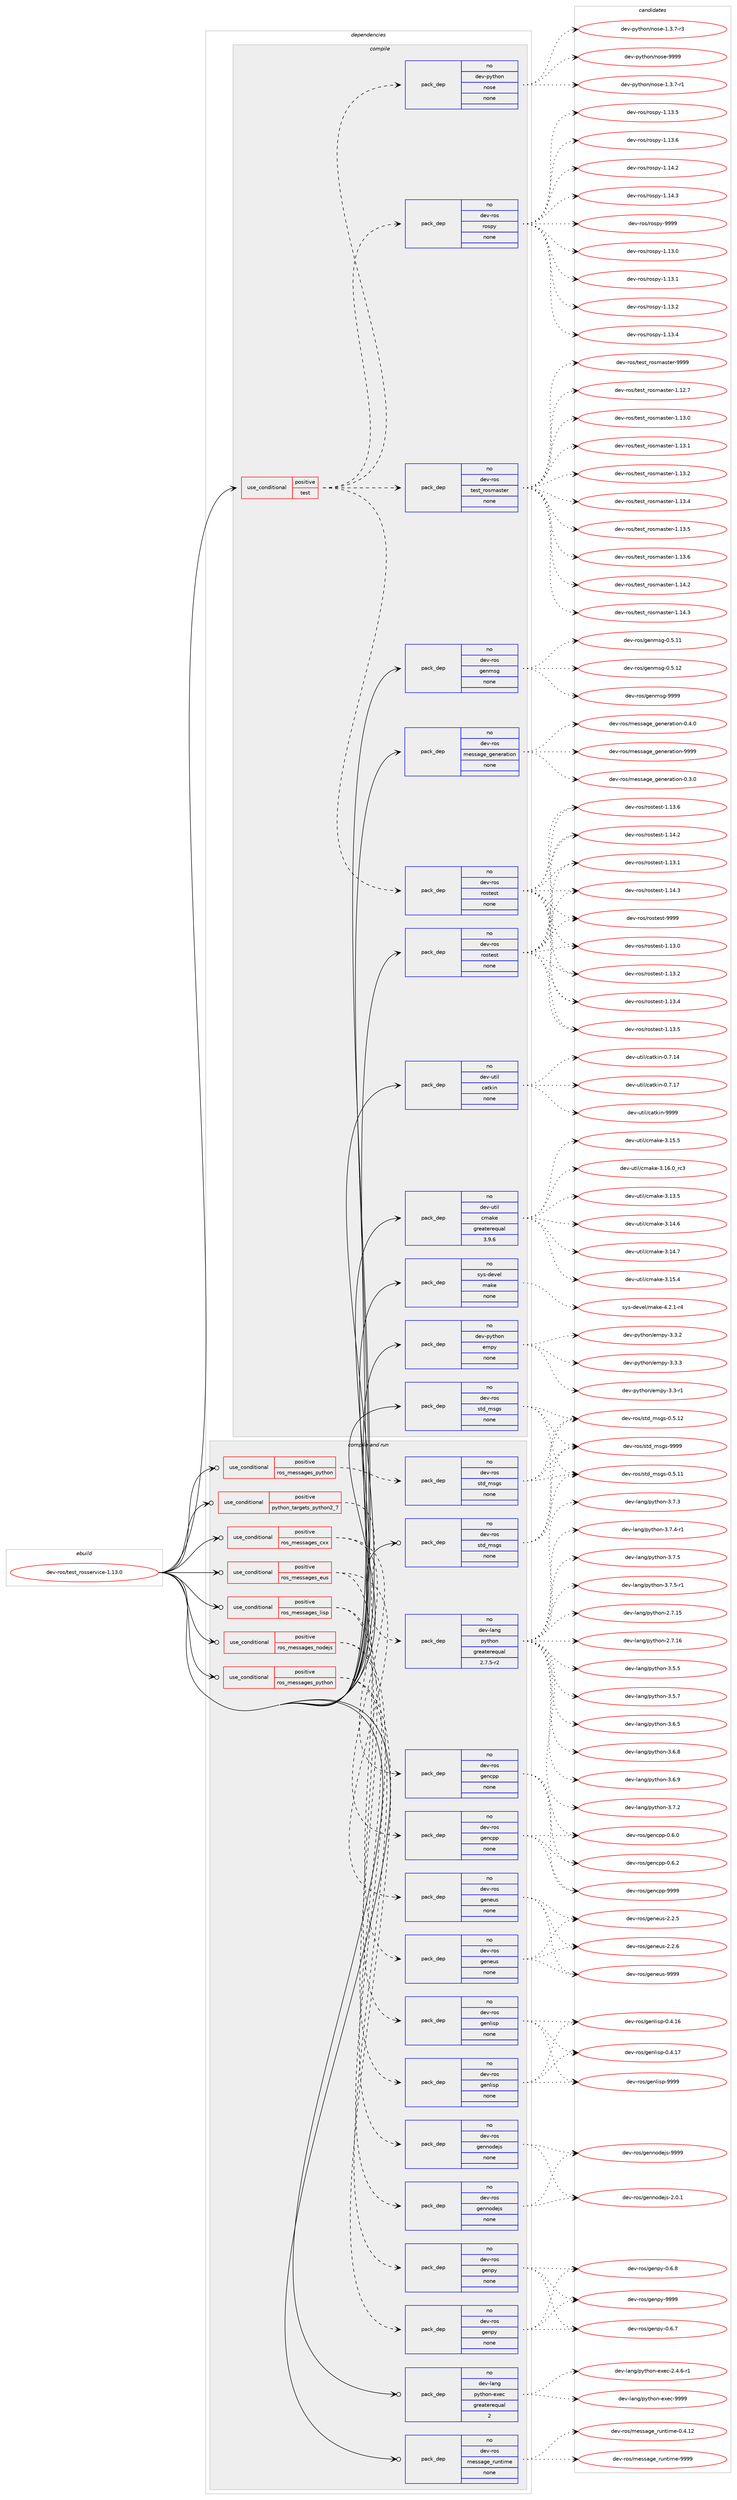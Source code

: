 digraph prolog {

# *************
# Graph options
# *************

newrank=true;
concentrate=true;
compound=true;
graph [rankdir=LR,fontname=Helvetica,fontsize=10,ranksep=1.5];#, ranksep=2.5, nodesep=0.2];
edge  [arrowhead=vee];
node  [fontname=Helvetica,fontsize=10];

# **********
# The ebuild
# **********

subgraph cluster_leftcol {
color=gray;
rank=same;
label=<<i>ebuild</i>>;
id [label="dev-ros/test_rosservice-1.13.0", color=red, width=4, href="../dev-ros/test_rosservice-1.13.0.svg"];
}

# ****************
# The dependencies
# ****************

subgraph cluster_midcol {
color=gray;
label=<<i>dependencies</i>>;
subgraph cluster_compile {
fillcolor="#eeeeee";
style=filled;
label=<<i>compile</i>>;
subgraph cond156098 {
dependency670293 [label=<<TABLE BORDER="0" CELLBORDER="1" CELLSPACING="0" CELLPADDING="4"><TR><TD ROWSPAN="3" CELLPADDING="10">use_conditional</TD></TR><TR><TD>positive</TD></TR><TR><TD>test</TD></TR></TABLE>>, shape=none, color=red];
subgraph pack502289 {
dependency670294 [label=<<TABLE BORDER="0" CELLBORDER="1" CELLSPACING="0" CELLPADDING="4" WIDTH="220"><TR><TD ROWSPAN="6" CELLPADDING="30">pack_dep</TD></TR><TR><TD WIDTH="110">no</TD></TR><TR><TD>dev-ros</TD></TR><TR><TD>test_rosmaster</TD></TR><TR><TD>none</TD></TR><TR><TD></TD></TR></TABLE>>, shape=none, color=blue];
}
dependency670293:e -> dependency670294:w [weight=20,style="dashed",arrowhead="vee"];
subgraph pack502290 {
dependency670295 [label=<<TABLE BORDER="0" CELLBORDER="1" CELLSPACING="0" CELLPADDING="4" WIDTH="220"><TR><TD ROWSPAN="6" CELLPADDING="30">pack_dep</TD></TR><TR><TD WIDTH="110">no</TD></TR><TR><TD>dev-ros</TD></TR><TR><TD>rospy</TD></TR><TR><TD>none</TD></TR><TR><TD></TD></TR></TABLE>>, shape=none, color=blue];
}
dependency670293:e -> dependency670295:w [weight=20,style="dashed",arrowhead="vee"];
subgraph pack502291 {
dependency670296 [label=<<TABLE BORDER="0" CELLBORDER="1" CELLSPACING="0" CELLPADDING="4" WIDTH="220"><TR><TD ROWSPAN="6" CELLPADDING="30">pack_dep</TD></TR><TR><TD WIDTH="110">no</TD></TR><TR><TD>dev-ros</TD></TR><TR><TD>rostest</TD></TR><TR><TD>none</TD></TR><TR><TD></TD></TR></TABLE>>, shape=none, color=blue];
}
dependency670293:e -> dependency670296:w [weight=20,style="dashed",arrowhead="vee"];
subgraph pack502292 {
dependency670297 [label=<<TABLE BORDER="0" CELLBORDER="1" CELLSPACING="0" CELLPADDING="4" WIDTH="220"><TR><TD ROWSPAN="6" CELLPADDING="30">pack_dep</TD></TR><TR><TD WIDTH="110">no</TD></TR><TR><TD>dev-python</TD></TR><TR><TD>nose</TD></TR><TR><TD>none</TD></TR><TR><TD></TD></TR></TABLE>>, shape=none, color=blue];
}
dependency670293:e -> dependency670297:w [weight=20,style="dashed",arrowhead="vee"];
}
id:e -> dependency670293:w [weight=20,style="solid",arrowhead="vee"];
subgraph pack502293 {
dependency670298 [label=<<TABLE BORDER="0" CELLBORDER="1" CELLSPACING="0" CELLPADDING="4" WIDTH="220"><TR><TD ROWSPAN="6" CELLPADDING="30">pack_dep</TD></TR><TR><TD WIDTH="110">no</TD></TR><TR><TD>dev-python</TD></TR><TR><TD>empy</TD></TR><TR><TD>none</TD></TR><TR><TD></TD></TR></TABLE>>, shape=none, color=blue];
}
id:e -> dependency670298:w [weight=20,style="solid",arrowhead="vee"];
subgraph pack502294 {
dependency670299 [label=<<TABLE BORDER="0" CELLBORDER="1" CELLSPACING="0" CELLPADDING="4" WIDTH="220"><TR><TD ROWSPAN="6" CELLPADDING="30">pack_dep</TD></TR><TR><TD WIDTH="110">no</TD></TR><TR><TD>dev-ros</TD></TR><TR><TD>genmsg</TD></TR><TR><TD>none</TD></TR><TR><TD></TD></TR></TABLE>>, shape=none, color=blue];
}
id:e -> dependency670299:w [weight=20,style="solid",arrowhead="vee"];
subgraph pack502295 {
dependency670300 [label=<<TABLE BORDER="0" CELLBORDER="1" CELLSPACING="0" CELLPADDING="4" WIDTH="220"><TR><TD ROWSPAN="6" CELLPADDING="30">pack_dep</TD></TR><TR><TD WIDTH="110">no</TD></TR><TR><TD>dev-ros</TD></TR><TR><TD>message_generation</TD></TR><TR><TD>none</TD></TR><TR><TD></TD></TR></TABLE>>, shape=none, color=blue];
}
id:e -> dependency670300:w [weight=20,style="solid",arrowhead="vee"];
subgraph pack502296 {
dependency670301 [label=<<TABLE BORDER="0" CELLBORDER="1" CELLSPACING="0" CELLPADDING="4" WIDTH="220"><TR><TD ROWSPAN="6" CELLPADDING="30">pack_dep</TD></TR><TR><TD WIDTH="110">no</TD></TR><TR><TD>dev-ros</TD></TR><TR><TD>rostest</TD></TR><TR><TD>none</TD></TR><TR><TD></TD></TR></TABLE>>, shape=none, color=blue];
}
id:e -> dependency670301:w [weight=20,style="solid",arrowhead="vee"];
subgraph pack502297 {
dependency670302 [label=<<TABLE BORDER="0" CELLBORDER="1" CELLSPACING="0" CELLPADDING="4" WIDTH="220"><TR><TD ROWSPAN="6" CELLPADDING="30">pack_dep</TD></TR><TR><TD WIDTH="110">no</TD></TR><TR><TD>dev-ros</TD></TR><TR><TD>std_msgs</TD></TR><TR><TD>none</TD></TR><TR><TD></TD></TR></TABLE>>, shape=none, color=blue];
}
id:e -> dependency670302:w [weight=20,style="solid",arrowhead="vee"];
subgraph pack502298 {
dependency670303 [label=<<TABLE BORDER="0" CELLBORDER="1" CELLSPACING="0" CELLPADDING="4" WIDTH="220"><TR><TD ROWSPAN="6" CELLPADDING="30">pack_dep</TD></TR><TR><TD WIDTH="110">no</TD></TR><TR><TD>dev-util</TD></TR><TR><TD>catkin</TD></TR><TR><TD>none</TD></TR><TR><TD></TD></TR></TABLE>>, shape=none, color=blue];
}
id:e -> dependency670303:w [weight=20,style="solid",arrowhead="vee"];
subgraph pack502299 {
dependency670304 [label=<<TABLE BORDER="0" CELLBORDER="1" CELLSPACING="0" CELLPADDING="4" WIDTH="220"><TR><TD ROWSPAN="6" CELLPADDING="30">pack_dep</TD></TR><TR><TD WIDTH="110">no</TD></TR><TR><TD>dev-util</TD></TR><TR><TD>cmake</TD></TR><TR><TD>greaterequal</TD></TR><TR><TD>3.9.6</TD></TR></TABLE>>, shape=none, color=blue];
}
id:e -> dependency670304:w [weight=20,style="solid",arrowhead="vee"];
subgraph pack502300 {
dependency670305 [label=<<TABLE BORDER="0" CELLBORDER="1" CELLSPACING="0" CELLPADDING="4" WIDTH="220"><TR><TD ROWSPAN="6" CELLPADDING="30">pack_dep</TD></TR><TR><TD WIDTH="110">no</TD></TR><TR><TD>sys-devel</TD></TR><TR><TD>make</TD></TR><TR><TD>none</TD></TR><TR><TD></TD></TR></TABLE>>, shape=none, color=blue];
}
id:e -> dependency670305:w [weight=20,style="solid",arrowhead="vee"];
}
subgraph cluster_compileandrun {
fillcolor="#eeeeee";
style=filled;
label=<<i>compile and run</i>>;
subgraph cond156099 {
dependency670306 [label=<<TABLE BORDER="0" CELLBORDER="1" CELLSPACING="0" CELLPADDING="4"><TR><TD ROWSPAN="3" CELLPADDING="10">use_conditional</TD></TR><TR><TD>positive</TD></TR><TR><TD>python_targets_python2_7</TD></TR></TABLE>>, shape=none, color=red];
subgraph pack502301 {
dependency670307 [label=<<TABLE BORDER="0" CELLBORDER="1" CELLSPACING="0" CELLPADDING="4" WIDTH="220"><TR><TD ROWSPAN="6" CELLPADDING="30">pack_dep</TD></TR><TR><TD WIDTH="110">no</TD></TR><TR><TD>dev-lang</TD></TR><TR><TD>python</TD></TR><TR><TD>greaterequal</TD></TR><TR><TD>2.7.5-r2</TD></TR></TABLE>>, shape=none, color=blue];
}
dependency670306:e -> dependency670307:w [weight=20,style="dashed",arrowhead="vee"];
}
id:e -> dependency670306:w [weight=20,style="solid",arrowhead="odotvee"];
subgraph cond156100 {
dependency670308 [label=<<TABLE BORDER="0" CELLBORDER="1" CELLSPACING="0" CELLPADDING="4"><TR><TD ROWSPAN="3" CELLPADDING="10">use_conditional</TD></TR><TR><TD>positive</TD></TR><TR><TD>ros_messages_cxx</TD></TR></TABLE>>, shape=none, color=red];
subgraph pack502302 {
dependency670309 [label=<<TABLE BORDER="0" CELLBORDER="1" CELLSPACING="0" CELLPADDING="4" WIDTH="220"><TR><TD ROWSPAN="6" CELLPADDING="30">pack_dep</TD></TR><TR><TD WIDTH="110">no</TD></TR><TR><TD>dev-ros</TD></TR><TR><TD>gencpp</TD></TR><TR><TD>none</TD></TR><TR><TD></TD></TR></TABLE>>, shape=none, color=blue];
}
dependency670308:e -> dependency670309:w [weight=20,style="dashed",arrowhead="vee"];
subgraph pack502303 {
dependency670310 [label=<<TABLE BORDER="0" CELLBORDER="1" CELLSPACING="0" CELLPADDING="4" WIDTH="220"><TR><TD ROWSPAN="6" CELLPADDING="30">pack_dep</TD></TR><TR><TD WIDTH="110">no</TD></TR><TR><TD>dev-ros</TD></TR><TR><TD>gencpp</TD></TR><TR><TD>none</TD></TR><TR><TD></TD></TR></TABLE>>, shape=none, color=blue];
}
dependency670308:e -> dependency670310:w [weight=20,style="dashed",arrowhead="vee"];
}
id:e -> dependency670308:w [weight=20,style="solid",arrowhead="odotvee"];
subgraph cond156101 {
dependency670311 [label=<<TABLE BORDER="0" CELLBORDER="1" CELLSPACING="0" CELLPADDING="4"><TR><TD ROWSPAN="3" CELLPADDING="10">use_conditional</TD></TR><TR><TD>positive</TD></TR><TR><TD>ros_messages_eus</TD></TR></TABLE>>, shape=none, color=red];
subgraph pack502304 {
dependency670312 [label=<<TABLE BORDER="0" CELLBORDER="1" CELLSPACING="0" CELLPADDING="4" WIDTH="220"><TR><TD ROWSPAN="6" CELLPADDING="30">pack_dep</TD></TR><TR><TD WIDTH="110">no</TD></TR><TR><TD>dev-ros</TD></TR><TR><TD>geneus</TD></TR><TR><TD>none</TD></TR><TR><TD></TD></TR></TABLE>>, shape=none, color=blue];
}
dependency670311:e -> dependency670312:w [weight=20,style="dashed",arrowhead="vee"];
subgraph pack502305 {
dependency670313 [label=<<TABLE BORDER="0" CELLBORDER="1" CELLSPACING="0" CELLPADDING="4" WIDTH="220"><TR><TD ROWSPAN="6" CELLPADDING="30">pack_dep</TD></TR><TR><TD WIDTH="110">no</TD></TR><TR><TD>dev-ros</TD></TR><TR><TD>geneus</TD></TR><TR><TD>none</TD></TR><TR><TD></TD></TR></TABLE>>, shape=none, color=blue];
}
dependency670311:e -> dependency670313:w [weight=20,style="dashed",arrowhead="vee"];
}
id:e -> dependency670311:w [weight=20,style="solid",arrowhead="odotvee"];
subgraph cond156102 {
dependency670314 [label=<<TABLE BORDER="0" CELLBORDER="1" CELLSPACING="0" CELLPADDING="4"><TR><TD ROWSPAN="3" CELLPADDING="10">use_conditional</TD></TR><TR><TD>positive</TD></TR><TR><TD>ros_messages_lisp</TD></TR></TABLE>>, shape=none, color=red];
subgraph pack502306 {
dependency670315 [label=<<TABLE BORDER="0" CELLBORDER="1" CELLSPACING="0" CELLPADDING="4" WIDTH="220"><TR><TD ROWSPAN="6" CELLPADDING="30">pack_dep</TD></TR><TR><TD WIDTH="110">no</TD></TR><TR><TD>dev-ros</TD></TR><TR><TD>genlisp</TD></TR><TR><TD>none</TD></TR><TR><TD></TD></TR></TABLE>>, shape=none, color=blue];
}
dependency670314:e -> dependency670315:w [weight=20,style="dashed",arrowhead="vee"];
subgraph pack502307 {
dependency670316 [label=<<TABLE BORDER="0" CELLBORDER="1" CELLSPACING="0" CELLPADDING="4" WIDTH="220"><TR><TD ROWSPAN="6" CELLPADDING="30">pack_dep</TD></TR><TR><TD WIDTH="110">no</TD></TR><TR><TD>dev-ros</TD></TR><TR><TD>genlisp</TD></TR><TR><TD>none</TD></TR><TR><TD></TD></TR></TABLE>>, shape=none, color=blue];
}
dependency670314:e -> dependency670316:w [weight=20,style="dashed",arrowhead="vee"];
}
id:e -> dependency670314:w [weight=20,style="solid",arrowhead="odotvee"];
subgraph cond156103 {
dependency670317 [label=<<TABLE BORDER="0" CELLBORDER="1" CELLSPACING="0" CELLPADDING="4"><TR><TD ROWSPAN="3" CELLPADDING="10">use_conditional</TD></TR><TR><TD>positive</TD></TR><TR><TD>ros_messages_nodejs</TD></TR></TABLE>>, shape=none, color=red];
subgraph pack502308 {
dependency670318 [label=<<TABLE BORDER="0" CELLBORDER="1" CELLSPACING="0" CELLPADDING="4" WIDTH="220"><TR><TD ROWSPAN="6" CELLPADDING="30">pack_dep</TD></TR><TR><TD WIDTH="110">no</TD></TR><TR><TD>dev-ros</TD></TR><TR><TD>gennodejs</TD></TR><TR><TD>none</TD></TR><TR><TD></TD></TR></TABLE>>, shape=none, color=blue];
}
dependency670317:e -> dependency670318:w [weight=20,style="dashed",arrowhead="vee"];
subgraph pack502309 {
dependency670319 [label=<<TABLE BORDER="0" CELLBORDER="1" CELLSPACING="0" CELLPADDING="4" WIDTH="220"><TR><TD ROWSPAN="6" CELLPADDING="30">pack_dep</TD></TR><TR><TD WIDTH="110">no</TD></TR><TR><TD>dev-ros</TD></TR><TR><TD>gennodejs</TD></TR><TR><TD>none</TD></TR><TR><TD></TD></TR></TABLE>>, shape=none, color=blue];
}
dependency670317:e -> dependency670319:w [weight=20,style="dashed",arrowhead="vee"];
}
id:e -> dependency670317:w [weight=20,style="solid",arrowhead="odotvee"];
subgraph cond156104 {
dependency670320 [label=<<TABLE BORDER="0" CELLBORDER="1" CELLSPACING="0" CELLPADDING="4"><TR><TD ROWSPAN="3" CELLPADDING="10">use_conditional</TD></TR><TR><TD>positive</TD></TR><TR><TD>ros_messages_python</TD></TR></TABLE>>, shape=none, color=red];
subgraph pack502310 {
dependency670321 [label=<<TABLE BORDER="0" CELLBORDER="1" CELLSPACING="0" CELLPADDING="4" WIDTH="220"><TR><TD ROWSPAN="6" CELLPADDING="30">pack_dep</TD></TR><TR><TD WIDTH="110">no</TD></TR><TR><TD>dev-ros</TD></TR><TR><TD>genpy</TD></TR><TR><TD>none</TD></TR><TR><TD></TD></TR></TABLE>>, shape=none, color=blue];
}
dependency670320:e -> dependency670321:w [weight=20,style="dashed",arrowhead="vee"];
subgraph pack502311 {
dependency670322 [label=<<TABLE BORDER="0" CELLBORDER="1" CELLSPACING="0" CELLPADDING="4" WIDTH="220"><TR><TD ROWSPAN="6" CELLPADDING="30">pack_dep</TD></TR><TR><TD WIDTH="110">no</TD></TR><TR><TD>dev-ros</TD></TR><TR><TD>genpy</TD></TR><TR><TD>none</TD></TR><TR><TD></TD></TR></TABLE>>, shape=none, color=blue];
}
dependency670320:e -> dependency670322:w [weight=20,style="dashed",arrowhead="vee"];
}
id:e -> dependency670320:w [weight=20,style="solid",arrowhead="odotvee"];
subgraph cond156105 {
dependency670323 [label=<<TABLE BORDER="0" CELLBORDER="1" CELLSPACING="0" CELLPADDING="4"><TR><TD ROWSPAN="3" CELLPADDING="10">use_conditional</TD></TR><TR><TD>positive</TD></TR><TR><TD>ros_messages_python</TD></TR></TABLE>>, shape=none, color=red];
subgraph pack502312 {
dependency670324 [label=<<TABLE BORDER="0" CELLBORDER="1" CELLSPACING="0" CELLPADDING="4" WIDTH="220"><TR><TD ROWSPAN="6" CELLPADDING="30">pack_dep</TD></TR><TR><TD WIDTH="110">no</TD></TR><TR><TD>dev-ros</TD></TR><TR><TD>std_msgs</TD></TR><TR><TD>none</TD></TR><TR><TD></TD></TR></TABLE>>, shape=none, color=blue];
}
dependency670323:e -> dependency670324:w [weight=20,style="dashed",arrowhead="vee"];
}
id:e -> dependency670323:w [weight=20,style="solid",arrowhead="odotvee"];
subgraph pack502313 {
dependency670325 [label=<<TABLE BORDER="0" CELLBORDER="1" CELLSPACING="0" CELLPADDING="4" WIDTH="220"><TR><TD ROWSPAN="6" CELLPADDING="30">pack_dep</TD></TR><TR><TD WIDTH="110">no</TD></TR><TR><TD>dev-lang</TD></TR><TR><TD>python-exec</TD></TR><TR><TD>greaterequal</TD></TR><TR><TD>2</TD></TR></TABLE>>, shape=none, color=blue];
}
id:e -> dependency670325:w [weight=20,style="solid",arrowhead="odotvee"];
subgraph pack502314 {
dependency670326 [label=<<TABLE BORDER="0" CELLBORDER="1" CELLSPACING="0" CELLPADDING="4" WIDTH="220"><TR><TD ROWSPAN="6" CELLPADDING="30">pack_dep</TD></TR><TR><TD WIDTH="110">no</TD></TR><TR><TD>dev-ros</TD></TR><TR><TD>message_runtime</TD></TR><TR><TD>none</TD></TR><TR><TD></TD></TR></TABLE>>, shape=none, color=blue];
}
id:e -> dependency670326:w [weight=20,style="solid",arrowhead="odotvee"];
subgraph pack502315 {
dependency670327 [label=<<TABLE BORDER="0" CELLBORDER="1" CELLSPACING="0" CELLPADDING="4" WIDTH="220"><TR><TD ROWSPAN="6" CELLPADDING="30">pack_dep</TD></TR><TR><TD WIDTH="110">no</TD></TR><TR><TD>dev-ros</TD></TR><TR><TD>std_msgs</TD></TR><TR><TD>none</TD></TR><TR><TD></TD></TR></TABLE>>, shape=none, color=blue];
}
id:e -> dependency670327:w [weight=20,style="solid",arrowhead="odotvee"];
}
subgraph cluster_run {
fillcolor="#eeeeee";
style=filled;
label=<<i>run</i>>;
}
}

# **************
# The candidates
# **************

subgraph cluster_choices {
rank=same;
color=gray;
label=<<i>candidates</i>>;

subgraph choice502289 {
color=black;
nodesep=1;
choice1001011184511411111547116101115116951141111151099711511610111445494649504655 [label="dev-ros/test_rosmaster-1.12.7", color=red, width=4,href="../dev-ros/test_rosmaster-1.12.7.svg"];
choice1001011184511411111547116101115116951141111151099711511610111445494649514648 [label="dev-ros/test_rosmaster-1.13.0", color=red, width=4,href="../dev-ros/test_rosmaster-1.13.0.svg"];
choice1001011184511411111547116101115116951141111151099711511610111445494649514649 [label="dev-ros/test_rosmaster-1.13.1", color=red, width=4,href="../dev-ros/test_rosmaster-1.13.1.svg"];
choice1001011184511411111547116101115116951141111151099711511610111445494649514650 [label="dev-ros/test_rosmaster-1.13.2", color=red, width=4,href="../dev-ros/test_rosmaster-1.13.2.svg"];
choice1001011184511411111547116101115116951141111151099711511610111445494649514652 [label="dev-ros/test_rosmaster-1.13.4", color=red, width=4,href="../dev-ros/test_rosmaster-1.13.4.svg"];
choice1001011184511411111547116101115116951141111151099711511610111445494649514653 [label="dev-ros/test_rosmaster-1.13.5", color=red, width=4,href="../dev-ros/test_rosmaster-1.13.5.svg"];
choice1001011184511411111547116101115116951141111151099711511610111445494649514654 [label="dev-ros/test_rosmaster-1.13.6", color=red, width=4,href="../dev-ros/test_rosmaster-1.13.6.svg"];
choice1001011184511411111547116101115116951141111151099711511610111445494649524650 [label="dev-ros/test_rosmaster-1.14.2", color=red, width=4,href="../dev-ros/test_rosmaster-1.14.2.svg"];
choice1001011184511411111547116101115116951141111151099711511610111445494649524651 [label="dev-ros/test_rosmaster-1.14.3", color=red, width=4,href="../dev-ros/test_rosmaster-1.14.3.svg"];
choice100101118451141111154711610111511695114111115109971151161011144557575757 [label="dev-ros/test_rosmaster-9999", color=red, width=4,href="../dev-ros/test_rosmaster-9999.svg"];
dependency670294:e -> choice1001011184511411111547116101115116951141111151099711511610111445494649504655:w [style=dotted,weight="100"];
dependency670294:e -> choice1001011184511411111547116101115116951141111151099711511610111445494649514648:w [style=dotted,weight="100"];
dependency670294:e -> choice1001011184511411111547116101115116951141111151099711511610111445494649514649:w [style=dotted,weight="100"];
dependency670294:e -> choice1001011184511411111547116101115116951141111151099711511610111445494649514650:w [style=dotted,weight="100"];
dependency670294:e -> choice1001011184511411111547116101115116951141111151099711511610111445494649514652:w [style=dotted,weight="100"];
dependency670294:e -> choice1001011184511411111547116101115116951141111151099711511610111445494649514653:w [style=dotted,weight="100"];
dependency670294:e -> choice1001011184511411111547116101115116951141111151099711511610111445494649514654:w [style=dotted,weight="100"];
dependency670294:e -> choice1001011184511411111547116101115116951141111151099711511610111445494649524650:w [style=dotted,weight="100"];
dependency670294:e -> choice1001011184511411111547116101115116951141111151099711511610111445494649524651:w [style=dotted,weight="100"];
dependency670294:e -> choice100101118451141111154711610111511695114111115109971151161011144557575757:w [style=dotted,weight="100"];
}
subgraph choice502290 {
color=black;
nodesep=1;
choice100101118451141111154711411111511212145494649514648 [label="dev-ros/rospy-1.13.0", color=red, width=4,href="../dev-ros/rospy-1.13.0.svg"];
choice100101118451141111154711411111511212145494649514649 [label="dev-ros/rospy-1.13.1", color=red, width=4,href="../dev-ros/rospy-1.13.1.svg"];
choice100101118451141111154711411111511212145494649514650 [label="dev-ros/rospy-1.13.2", color=red, width=4,href="../dev-ros/rospy-1.13.2.svg"];
choice100101118451141111154711411111511212145494649514652 [label="dev-ros/rospy-1.13.4", color=red, width=4,href="../dev-ros/rospy-1.13.4.svg"];
choice100101118451141111154711411111511212145494649514653 [label="dev-ros/rospy-1.13.5", color=red, width=4,href="../dev-ros/rospy-1.13.5.svg"];
choice100101118451141111154711411111511212145494649514654 [label="dev-ros/rospy-1.13.6", color=red, width=4,href="../dev-ros/rospy-1.13.6.svg"];
choice100101118451141111154711411111511212145494649524650 [label="dev-ros/rospy-1.14.2", color=red, width=4,href="../dev-ros/rospy-1.14.2.svg"];
choice100101118451141111154711411111511212145494649524651 [label="dev-ros/rospy-1.14.3", color=red, width=4,href="../dev-ros/rospy-1.14.3.svg"];
choice10010111845114111115471141111151121214557575757 [label="dev-ros/rospy-9999", color=red, width=4,href="../dev-ros/rospy-9999.svg"];
dependency670295:e -> choice100101118451141111154711411111511212145494649514648:w [style=dotted,weight="100"];
dependency670295:e -> choice100101118451141111154711411111511212145494649514649:w [style=dotted,weight="100"];
dependency670295:e -> choice100101118451141111154711411111511212145494649514650:w [style=dotted,weight="100"];
dependency670295:e -> choice100101118451141111154711411111511212145494649514652:w [style=dotted,weight="100"];
dependency670295:e -> choice100101118451141111154711411111511212145494649514653:w [style=dotted,weight="100"];
dependency670295:e -> choice100101118451141111154711411111511212145494649514654:w [style=dotted,weight="100"];
dependency670295:e -> choice100101118451141111154711411111511212145494649524650:w [style=dotted,weight="100"];
dependency670295:e -> choice100101118451141111154711411111511212145494649524651:w [style=dotted,weight="100"];
dependency670295:e -> choice10010111845114111115471141111151121214557575757:w [style=dotted,weight="100"];
}
subgraph choice502291 {
color=black;
nodesep=1;
choice100101118451141111154711411111511610111511645494649514648 [label="dev-ros/rostest-1.13.0", color=red, width=4,href="../dev-ros/rostest-1.13.0.svg"];
choice100101118451141111154711411111511610111511645494649514649 [label="dev-ros/rostest-1.13.1", color=red, width=4,href="../dev-ros/rostest-1.13.1.svg"];
choice100101118451141111154711411111511610111511645494649514650 [label="dev-ros/rostest-1.13.2", color=red, width=4,href="../dev-ros/rostest-1.13.2.svg"];
choice100101118451141111154711411111511610111511645494649514652 [label="dev-ros/rostest-1.13.4", color=red, width=4,href="../dev-ros/rostest-1.13.4.svg"];
choice100101118451141111154711411111511610111511645494649514653 [label="dev-ros/rostest-1.13.5", color=red, width=4,href="../dev-ros/rostest-1.13.5.svg"];
choice100101118451141111154711411111511610111511645494649514654 [label="dev-ros/rostest-1.13.6", color=red, width=4,href="../dev-ros/rostest-1.13.6.svg"];
choice100101118451141111154711411111511610111511645494649524650 [label="dev-ros/rostest-1.14.2", color=red, width=4,href="../dev-ros/rostest-1.14.2.svg"];
choice100101118451141111154711411111511610111511645494649524651 [label="dev-ros/rostest-1.14.3", color=red, width=4,href="../dev-ros/rostest-1.14.3.svg"];
choice10010111845114111115471141111151161011151164557575757 [label="dev-ros/rostest-9999", color=red, width=4,href="../dev-ros/rostest-9999.svg"];
dependency670296:e -> choice100101118451141111154711411111511610111511645494649514648:w [style=dotted,weight="100"];
dependency670296:e -> choice100101118451141111154711411111511610111511645494649514649:w [style=dotted,weight="100"];
dependency670296:e -> choice100101118451141111154711411111511610111511645494649514650:w [style=dotted,weight="100"];
dependency670296:e -> choice100101118451141111154711411111511610111511645494649514652:w [style=dotted,weight="100"];
dependency670296:e -> choice100101118451141111154711411111511610111511645494649514653:w [style=dotted,weight="100"];
dependency670296:e -> choice100101118451141111154711411111511610111511645494649514654:w [style=dotted,weight="100"];
dependency670296:e -> choice100101118451141111154711411111511610111511645494649524650:w [style=dotted,weight="100"];
dependency670296:e -> choice100101118451141111154711411111511610111511645494649524651:w [style=dotted,weight="100"];
dependency670296:e -> choice10010111845114111115471141111151161011151164557575757:w [style=dotted,weight="100"];
}
subgraph choice502292 {
color=black;
nodesep=1;
choice10010111845112121116104111110471101111151014549465146554511449 [label="dev-python/nose-1.3.7-r1", color=red, width=4,href="../dev-python/nose-1.3.7-r1.svg"];
choice10010111845112121116104111110471101111151014549465146554511451 [label="dev-python/nose-1.3.7-r3", color=red, width=4,href="../dev-python/nose-1.3.7-r3.svg"];
choice10010111845112121116104111110471101111151014557575757 [label="dev-python/nose-9999", color=red, width=4,href="../dev-python/nose-9999.svg"];
dependency670297:e -> choice10010111845112121116104111110471101111151014549465146554511449:w [style=dotted,weight="100"];
dependency670297:e -> choice10010111845112121116104111110471101111151014549465146554511451:w [style=dotted,weight="100"];
dependency670297:e -> choice10010111845112121116104111110471101111151014557575757:w [style=dotted,weight="100"];
}
subgraph choice502293 {
color=black;
nodesep=1;
choice1001011184511212111610411111047101109112121455146514511449 [label="dev-python/empy-3.3-r1", color=red, width=4,href="../dev-python/empy-3.3-r1.svg"];
choice1001011184511212111610411111047101109112121455146514650 [label="dev-python/empy-3.3.2", color=red, width=4,href="../dev-python/empy-3.3.2.svg"];
choice1001011184511212111610411111047101109112121455146514651 [label="dev-python/empy-3.3.3", color=red, width=4,href="../dev-python/empy-3.3.3.svg"];
dependency670298:e -> choice1001011184511212111610411111047101109112121455146514511449:w [style=dotted,weight="100"];
dependency670298:e -> choice1001011184511212111610411111047101109112121455146514650:w [style=dotted,weight="100"];
dependency670298:e -> choice1001011184511212111610411111047101109112121455146514651:w [style=dotted,weight="100"];
}
subgraph choice502294 {
color=black;
nodesep=1;
choice100101118451141111154710310111010911510345484653464949 [label="dev-ros/genmsg-0.5.11", color=red, width=4,href="../dev-ros/genmsg-0.5.11.svg"];
choice100101118451141111154710310111010911510345484653464950 [label="dev-ros/genmsg-0.5.12", color=red, width=4,href="../dev-ros/genmsg-0.5.12.svg"];
choice10010111845114111115471031011101091151034557575757 [label="dev-ros/genmsg-9999", color=red, width=4,href="../dev-ros/genmsg-9999.svg"];
dependency670299:e -> choice100101118451141111154710310111010911510345484653464949:w [style=dotted,weight="100"];
dependency670299:e -> choice100101118451141111154710310111010911510345484653464950:w [style=dotted,weight="100"];
dependency670299:e -> choice10010111845114111115471031011101091151034557575757:w [style=dotted,weight="100"];
}
subgraph choice502295 {
color=black;
nodesep=1;
choice1001011184511411111547109101115115971031019510310111010111497116105111110454846514648 [label="dev-ros/message_generation-0.3.0", color=red, width=4,href="../dev-ros/message_generation-0.3.0.svg"];
choice1001011184511411111547109101115115971031019510310111010111497116105111110454846524648 [label="dev-ros/message_generation-0.4.0", color=red, width=4,href="../dev-ros/message_generation-0.4.0.svg"];
choice10010111845114111115471091011151159710310195103101110101114971161051111104557575757 [label="dev-ros/message_generation-9999", color=red, width=4,href="../dev-ros/message_generation-9999.svg"];
dependency670300:e -> choice1001011184511411111547109101115115971031019510310111010111497116105111110454846514648:w [style=dotted,weight="100"];
dependency670300:e -> choice1001011184511411111547109101115115971031019510310111010111497116105111110454846524648:w [style=dotted,weight="100"];
dependency670300:e -> choice10010111845114111115471091011151159710310195103101110101114971161051111104557575757:w [style=dotted,weight="100"];
}
subgraph choice502296 {
color=black;
nodesep=1;
choice100101118451141111154711411111511610111511645494649514648 [label="dev-ros/rostest-1.13.0", color=red, width=4,href="../dev-ros/rostest-1.13.0.svg"];
choice100101118451141111154711411111511610111511645494649514649 [label="dev-ros/rostest-1.13.1", color=red, width=4,href="../dev-ros/rostest-1.13.1.svg"];
choice100101118451141111154711411111511610111511645494649514650 [label="dev-ros/rostest-1.13.2", color=red, width=4,href="../dev-ros/rostest-1.13.2.svg"];
choice100101118451141111154711411111511610111511645494649514652 [label="dev-ros/rostest-1.13.4", color=red, width=4,href="../dev-ros/rostest-1.13.4.svg"];
choice100101118451141111154711411111511610111511645494649514653 [label="dev-ros/rostest-1.13.5", color=red, width=4,href="../dev-ros/rostest-1.13.5.svg"];
choice100101118451141111154711411111511610111511645494649514654 [label="dev-ros/rostest-1.13.6", color=red, width=4,href="../dev-ros/rostest-1.13.6.svg"];
choice100101118451141111154711411111511610111511645494649524650 [label="dev-ros/rostest-1.14.2", color=red, width=4,href="../dev-ros/rostest-1.14.2.svg"];
choice100101118451141111154711411111511610111511645494649524651 [label="dev-ros/rostest-1.14.3", color=red, width=4,href="../dev-ros/rostest-1.14.3.svg"];
choice10010111845114111115471141111151161011151164557575757 [label="dev-ros/rostest-9999", color=red, width=4,href="../dev-ros/rostest-9999.svg"];
dependency670301:e -> choice100101118451141111154711411111511610111511645494649514648:w [style=dotted,weight="100"];
dependency670301:e -> choice100101118451141111154711411111511610111511645494649514649:w [style=dotted,weight="100"];
dependency670301:e -> choice100101118451141111154711411111511610111511645494649514650:w [style=dotted,weight="100"];
dependency670301:e -> choice100101118451141111154711411111511610111511645494649514652:w [style=dotted,weight="100"];
dependency670301:e -> choice100101118451141111154711411111511610111511645494649514653:w [style=dotted,weight="100"];
dependency670301:e -> choice100101118451141111154711411111511610111511645494649514654:w [style=dotted,weight="100"];
dependency670301:e -> choice100101118451141111154711411111511610111511645494649524650:w [style=dotted,weight="100"];
dependency670301:e -> choice100101118451141111154711411111511610111511645494649524651:w [style=dotted,weight="100"];
dependency670301:e -> choice10010111845114111115471141111151161011151164557575757:w [style=dotted,weight="100"];
}
subgraph choice502297 {
color=black;
nodesep=1;
choice10010111845114111115471151161009510911510311545484653464949 [label="dev-ros/std_msgs-0.5.11", color=red, width=4,href="../dev-ros/std_msgs-0.5.11.svg"];
choice10010111845114111115471151161009510911510311545484653464950 [label="dev-ros/std_msgs-0.5.12", color=red, width=4,href="../dev-ros/std_msgs-0.5.12.svg"];
choice1001011184511411111547115116100951091151031154557575757 [label="dev-ros/std_msgs-9999", color=red, width=4,href="../dev-ros/std_msgs-9999.svg"];
dependency670302:e -> choice10010111845114111115471151161009510911510311545484653464949:w [style=dotted,weight="100"];
dependency670302:e -> choice10010111845114111115471151161009510911510311545484653464950:w [style=dotted,weight="100"];
dependency670302:e -> choice1001011184511411111547115116100951091151031154557575757:w [style=dotted,weight="100"];
}
subgraph choice502298 {
color=black;
nodesep=1;
choice1001011184511711610510847999711610710511045484655464952 [label="dev-util/catkin-0.7.14", color=red, width=4,href="../dev-util/catkin-0.7.14.svg"];
choice1001011184511711610510847999711610710511045484655464955 [label="dev-util/catkin-0.7.17", color=red, width=4,href="../dev-util/catkin-0.7.17.svg"];
choice100101118451171161051084799971161071051104557575757 [label="dev-util/catkin-9999", color=red, width=4,href="../dev-util/catkin-9999.svg"];
dependency670303:e -> choice1001011184511711610510847999711610710511045484655464952:w [style=dotted,weight="100"];
dependency670303:e -> choice1001011184511711610510847999711610710511045484655464955:w [style=dotted,weight="100"];
dependency670303:e -> choice100101118451171161051084799971161071051104557575757:w [style=dotted,weight="100"];
}
subgraph choice502299 {
color=black;
nodesep=1;
choice1001011184511711610510847991099710710145514649514653 [label="dev-util/cmake-3.13.5", color=red, width=4,href="../dev-util/cmake-3.13.5.svg"];
choice1001011184511711610510847991099710710145514649524654 [label="dev-util/cmake-3.14.6", color=red, width=4,href="../dev-util/cmake-3.14.6.svg"];
choice1001011184511711610510847991099710710145514649524655 [label="dev-util/cmake-3.14.7", color=red, width=4,href="../dev-util/cmake-3.14.7.svg"];
choice1001011184511711610510847991099710710145514649534652 [label="dev-util/cmake-3.15.4", color=red, width=4,href="../dev-util/cmake-3.15.4.svg"];
choice1001011184511711610510847991099710710145514649534653 [label="dev-util/cmake-3.15.5", color=red, width=4,href="../dev-util/cmake-3.15.5.svg"];
choice1001011184511711610510847991099710710145514649544648951149951 [label="dev-util/cmake-3.16.0_rc3", color=red, width=4,href="../dev-util/cmake-3.16.0_rc3.svg"];
dependency670304:e -> choice1001011184511711610510847991099710710145514649514653:w [style=dotted,weight="100"];
dependency670304:e -> choice1001011184511711610510847991099710710145514649524654:w [style=dotted,weight="100"];
dependency670304:e -> choice1001011184511711610510847991099710710145514649524655:w [style=dotted,weight="100"];
dependency670304:e -> choice1001011184511711610510847991099710710145514649534652:w [style=dotted,weight="100"];
dependency670304:e -> choice1001011184511711610510847991099710710145514649534653:w [style=dotted,weight="100"];
dependency670304:e -> choice1001011184511711610510847991099710710145514649544648951149951:w [style=dotted,weight="100"];
}
subgraph choice502300 {
color=black;
nodesep=1;
choice1151211154510010111810110847109971071014552465046494511452 [label="sys-devel/make-4.2.1-r4", color=red, width=4,href="../sys-devel/make-4.2.1-r4.svg"];
dependency670305:e -> choice1151211154510010111810110847109971071014552465046494511452:w [style=dotted,weight="100"];
}
subgraph choice502301 {
color=black;
nodesep=1;
choice10010111845108971101034711212111610411111045504655464953 [label="dev-lang/python-2.7.15", color=red, width=4,href="../dev-lang/python-2.7.15.svg"];
choice10010111845108971101034711212111610411111045504655464954 [label="dev-lang/python-2.7.16", color=red, width=4,href="../dev-lang/python-2.7.16.svg"];
choice100101118451089711010347112121116104111110455146534653 [label="dev-lang/python-3.5.5", color=red, width=4,href="../dev-lang/python-3.5.5.svg"];
choice100101118451089711010347112121116104111110455146534655 [label="dev-lang/python-3.5.7", color=red, width=4,href="../dev-lang/python-3.5.7.svg"];
choice100101118451089711010347112121116104111110455146544653 [label="dev-lang/python-3.6.5", color=red, width=4,href="../dev-lang/python-3.6.5.svg"];
choice100101118451089711010347112121116104111110455146544656 [label="dev-lang/python-3.6.8", color=red, width=4,href="../dev-lang/python-3.6.8.svg"];
choice100101118451089711010347112121116104111110455146544657 [label="dev-lang/python-3.6.9", color=red, width=4,href="../dev-lang/python-3.6.9.svg"];
choice100101118451089711010347112121116104111110455146554650 [label="dev-lang/python-3.7.2", color=red, width=4,href="../dev-lang/python-3.7.2.svg"];
choice100101118451089711010347112121116104111110455146554651 [label="dev-lang/python-3.7.3", color=red, width=4,href="../dev-lang/python-3.7.3.svg"];
choice1001011184510897110103471121211161041111104551465546524511449 [label="dev-lang/python-3.7.4-r1", color=red, width=4,href="../dev-lang/python-3.7.4-r1.svg"];
choice100101118451089711010347112121116104111110455146554653 [label="dev-lang/python-3.7.5", color=red, width=4,href="../dev-lang/python-3.7.5.svg"];
choice1001011184510897110103471121211161041111104551465546534511449 [label="dev-lang/python-3.7.5-r1", color=red, width=4,href="../dev-lang/python-3.7.5-r1.svg"];
dependency670307:e -> choice10010111845108971101034711212111610411111045504655464953:w [style=dotted,weight="100"];
dependency670307:e -> choice10010111845108971101034711212111610411111045504655464954:w [style=dotted,weight="100"];
dependency670307:e -> choice100101118451089711010347112121116104111110455146534653:w [style=dotted,weight="100"];
dependency670307:e -> choice100101118451089711010347112121116104111110455146534655:w [style=dotted,weight="100"];
dependency670307:e -> choice100101118451089711010347112121116104111110455146544653:w [style=dotted,weight="100"];
dependency670307:e -> choice100101118451089711010347112121116104111110455146544656:w [style=dotted,weight="100"];
dependency670307:e -> choice100101118451089711010347112121116104111110455146544657:w [style=dotted,weight="100"];
dependency670307:e -> choice100101118451089711010347112121116104111110455146554650:w [style=dotted,weight="100"];
dependency670307:e -> choice100101118451089711010347112121116104111110455146554651:w [style=dotted,weight="100"];
dependency670307:e -> choice1001011184510897110103471121211161041111104551465546524511449:w [style=dotted,weight="100"];
dependency670307:e -> choice100101118451089711010347112121116104111110455146554653:w [style=dotted,weight="100"];
dependency670307:e -> choice1001011184510897110103471121211161041111104551465546534511449:w [style=dotted,weight="100"];
}
subgraph choice502302 {
color=black;
nodesep=1;
choice100101118451141111154710310111099112112454846544648 [label="dev-ros/gencpp-0.6.0", color=red, width=4,href="../dev-ros/gencpp-0.6.0.svg"];
choice100101118451141111154710310111099112112454846544650 [label="dev-ros/gencpp-0.6.2", color=red, width=4,href="../dev-ros/gencpp-0.6.2.svg"];
choice1001011184511411111547103101110991121124557575757 [label="dev-ros/gencpp-9999", color=red, width=4,href="../dev-ros/gencpp-9999.svg"];
dependency670309:e -> choice100101118451141111154710310111099112112454846544648:w [style=dotted,weight="100"];
dependency670309:e -> choice100101118451141111154710310111099112112454846544650:w [style=dotted,weight="100"];
dependency670309:e -> choice1001011184511411111547103101110991121124557575757:w [style=dotted,weight="100"];
}
subgraph choice502303 {
color=black;
nodesep=1;
choice100101118451141111154710310111099112112454846544648 [label="dev-ros/gencpp-0.6.0", color=red, width=4,href="../dev-ros/gencpp-0.6.0.svg"];
choice100101118451141111154710310111099112112454846544650 [label="dev-ros/gencpp-0.6.2", color=red, width=4,href="../dev-ros/gencpp-0.6.2.svg"];
choice1001011184511411111547103101110991121124557575757 [label="dev-ros/gencpp-9999", color=red, width=4,href="../dev-ros/gencpp-9999.svg"];
dependency670310:e -> choice100101118451141111154710310111099112112454846544648:w [style=dotted,weight="100"];
dependency670310:e -> choice100101118451141111154710310111099112112454846544650:w [style=dotted,weight="100"];
dependency670310:e -> choice1001011184511411111547103101110991121124557575757:w [style=dotted,weight="100"];
}
subgraph choice502304 {
color=black;
nodesep=1;
choice1001011184511411111547103101110101117115455046504653 [label="dev-ros/geneus-2.2.5", color=red, width=4,href="../dev-ros/geneus-2.2.5.svg"];
choice1001011184511411111547103101110101117115455046504654 [label="dev-ros/geneus-2.2.6", color=red, width=4,href="../dev-ros/geneus-2.2.6.svg"];
choice10010111845114111115471031011101011171154557575757 [label="dev-ros/geneus-9999", color=red, width=4,href="../dev-ros/geneus-9999.svg"];
dependency670312:e -> choice1001011184511411111547103101110101117115455046504653:w [style=dotted,weight="100"];
dependency670312:e -> choice1001011184511411111547103101110101117115455046504654:w [style=dotted,weight="100"];
dependency670312:e -> choice10010111845114111115471031011101011171154557575757:w [style=dotted,weight="100"];
}
subgraph choice502305 {
color=black;
nodesep=1;
choice1001011184511411111547103101110101117115455046504653 [label="dev-ros/geneus-2.2.5", color=red, width=4,href="../dev-ros/geneus-2.2.5.svg"];
choice1001011184511411111547103101110101117115455046504654 [label="dev-ros/geneus-2.2.6", color=red, width=4,href="../dev-ros/geneus-2.2.6.svg"];
choice10010111845114111115471031011101011171154557575757 [label="dev-ros/geneus-9999", color=red, width=4,href="../dev-ros/geneus-9999.svg"];
dependency670313:e -> choice1001011184511411111547103101110101117115455046504653:w [style=dotted,weight="100"];
dependency670313:e -> choice1001011184511411111547103101110101117115455046504654:w [style=dotted,weight="100"];
dependency670313:e -> choice10010111845114111115471031011101011171154557575757:w [style=dotted,weight="100"];
}
subgraph choice502306 {
color=black;
nodesep=1;
choice100101118451141111154710310111010810511511245484652464954 [label="dev-ros/genlisp-0.4.16", color=red, width=4,href="../dev-ros/genlisp-0.4.16.svg"];
choice100101118451141111154710310111010810511511245484652464955 [label="dev-ros/genlisp-0.4.17", color=red, width=4,href="../dev-ros/genlisp-0.4.17.svg"];
choice10010111845114111115471031011101081051151124557575757 [label="dev-ros/genlisp-9999", color=red, width=4,href="../dev-ros/genlisp-9999.svg"];
dependency670315:e -> choice100101118451141111154710310111010810511511245484652464954:w [style=dotted,weight="100"];
dependency670315:e -> choice100101118451141111154710310111010810511511245484652464955:w [style=dotted,weight="100"];
dependency670315:e -> choice10010111845114111115471031011101081051151124557575757:w [style=dotted,weight="100"];
}
subgraph choice502307 {
color=black;
nodesep=1;
choice100101118451141111154710310111010810511511245484652464954 [label="dev-ros/genlisp-0.4.16", color=red, width=4,href="../dev-ros/genlisp-0.4.16.svg"];
choice100101118451141111154710310111010810511511245484652464955 [label="dev-ros/genlisp-0.4.17", color=red, width=4,href="../dev-ros/genlisp-0.4.17.svg"];
choice10010111845114111115471031011101081051151124557575757 [label="dev-ros/genlisp-9999", color=red, width=4,href="../dev-ros/genlisp-9999.svg"];
dependency670316:e -> choice100101118451141111154710310111010810511511245484652464954:w [style=dotted,weight="100"];
dependency670316:e -> choice100101118451141111154710310111010810511511245484652464955:w [style=dotted,weight="100"];
dependency670316:e -> choice10010111845114111115471031011101081051151124557575757:w [style=dotted,weight="100"];
}
subgraph choice502308 {
color=black;
nodesep=1;
choice1001011184511411111547103101110110111100101106115455046484649 [label="dev-ros/gennodejs-2.0.1", color=red, width=4,href="../dev-ros/gennodejs-2.0.1.svg"];
choice10010111845114111115471031011101101111001011061154557575757 [label="dev-ros/gennodejs-9999", color=red, width=4,href="../dev-ros/gennodejs-9999.svg"];
dependency670318:e -> choice1001011184511411111547103101110110111100101106115455046484649:w [style=dotted,weight="100"];
dependency670318:e -> choice10010111845114111115471031011101101111001011061154557575757:w [style=dotted,weight="100"];
}
subgraph choice502309 {
color=black;
nodesep=1;
choice1001011184511411111547103101110110111100101106115455046484649 [label="dev-ros/gennodejs-2.0.1", color=red, width=4,href="../dev-ros/gennodejs-2.0.1.svg"];
choice10010111845114111115471031011101101111001011061154557575757 [label="dev-ros/gennodejs-9999", color=red, width=4,href="../dev-ros/gennodejs-9999.svg"];
dependency670319:e -> choice1001011184511411111547103101110110111100101106115455046484649:w [style=dotted,weight="100"];
dependency670319:e -> choice10010111845114111115471031011101101111001011061154557575757:w [style=dotted,weight="100"];
}
subgraph choice502310 {
color=black;
nodesep=1;
choice1001011184511411111547103101110112121454846544655 [label="dev-ros/genpy-0.6.7", color=red, width=4,href="../dev-ros/genpy-0.6.7.svg"];
choice1001011184511411111547103101110112121454846544656 [label="dev-ros/genpy-0.6.8", color=red, width=4,href="../dev-ros/genpy-0.6.8.svg"];
choice10010111845114111115471031011101121214557575757 [label="dev-ros/genpy-9999", color=red, width=4,href="../dev-ros/genpy-9999.svg"];
dependency670321:e -> choice1001011184511411111547103101110112121454846544655:w [style=dotted,weight="100"];
dependency670321:e -> choice1001011184511411111547103101110112121454846544656:w [style=dotted,weight="100"];
dependency670321:e -> choice10010111845114111115471031011101121214557575757:w [style=dotted,weight="100"];
}
subgraph choice502311 {
color=black;
nodesep=1;
choice1001011184511411111547103101110112121454846544655 [label="dev-ros/genpy-0.6.7", color=red, width=4,href="../dev-ros/genpy-0.6.7.svg"];
choice1001011184511411111547103101110112121454846544656 [label="dev-ros/genpy-0.6.8", color=red, width=4,href="../dev-ros/genpy-0.6.8.svg"];
choice10010111845114111115471031011101121214557575757 [label="dev-ros/genpy-9999", color=red, width=4,href="../dev-ros/genpy-9999.svg"];
dependency670322:e -> choice1001011184511411111547103101110112121454846544655:w [style=dotted,weight="100"];
dependency670322:e -> choice1001011184511411111547103101110112121454846544656:w [style=dotted,weight="100"];
dependency670322:e -> choice10010111845114111115471031011101121214557575757:w [style=dotted,weight="100"];
}
subgraph choice502312 {
color=black;
nodesep=1;
choice10010111845114111115471151161009510911510311545484653464949 [label="dev-ros/std_msgs-0.5.11", color=red, width=4,href="../dev-ros/std_msgs-0.5.11.svg"];
choice10010111845114111115471151161009510911510311545484653464950 [label="dev-ros/std_msgs-0.5.12", color=red, width=4,href="../dev-ros/std_msgs-0.5.12.svg"];
choice1001011184511411111547115116100951091151031154557575757 [label="dev-ros/std_msgs-9999", color=red, width=4,href="../dev-ros/std_msgs-9999.svg"];
dependency670324:e -> choice10010111845114111115471151161009510911510311545484653464949:w [style=dotted,weight="100"];
dependency670324:e -> choice10010111845114111115471151161009510911510311545484653464950:w [style=dotted,weight="100"];
dependency670324:e -> choice1001011184511411111547115116100951091151031154557575757:w [style=dotted,weight="100"];
}
subgraph choice502313 {
color=black;
nodesep=1;
choice10010111845108971101034711212111610411111045101120101994550465246544511449 [label="dev-lang/python-exec-2.4.6-r1", color=red, width=4,href="../dev-lang/python-exec-2.4.6-r1.svg"];
choice10010111845108971101034711212111610411111045101120101994557575757 [label="dev-lang/python-exec-9999", color=red, width=4,href="../dev-lang/python-exec-9999.svg"];
dependency670325:e -> choice10010111845108971101034711212111610411111045101120101994550465246544511449:w [style=dotted,weight="100"];
dependency670325:e -> choice10010111845108971101034711212111610411111045101120101994557575757:w [style=dotted,weight="100"];
}
subgraph choice502314 {
color=black;
nodesep=1;
choice1001011184511411111547109101115115971031019511411711011610510910145484652464950 [label="dev-ros/message_runtime-0.4.12", color=red, width=4,href="../dev-ros/message_runtime-0.4.12.svg"];
choice100101118451141111154710910111511597103101951141171101161051091014557575757 [label="dev-ros/message_runtime-9999", color=red, width=4,href="../dev-ros/message_runtime-9999.svg"];
dependency670326:e -> choice1001011184511411111547109101115115971031019511411711011610510910145484652464950:w [style=dotted,weight="100"];
dependency670326:e -> choice100101118451141111154710910111511597103101951141171101161051091014557575757:w [style=dotted,weight="100"];
}
subgraph choice502315 {
color=black;
nodesep=1;
choice10010111845114111115471151161009510911510311545484653464949 [label="dev-ros/std_msgs-0.5.11", color=red, width=4,href="../dev-ros/std_msgs-0.5.11.svg"];
choice10010111845114111115471151161009510911510311545484653464950 [label="dev-ros/std_msgs-0.5.12", color=red, width=4,href="../dev-ros/std_msgs-0.5.12.svg"];
choice1001011184511411111547115116100951091151031154557575757 [label="dev-ros/std_msgs-9999", color=red, width=4,href="../dev-ros/std_msgs-9999.svg"];
dependency670327:e -> choice10010111845114111115471151161009510911510311545484653464949:w [style=dotted,weight="100"];
dependency670327:e -> choice10010111845114111115471151161009510911510311545484653464950:w [style=dotted,weight="100"];
dependency670327:e -> choice1001011184511411111547115116100951091151031154557575757:w [style=dotted,weight="100"];
}
}

}
